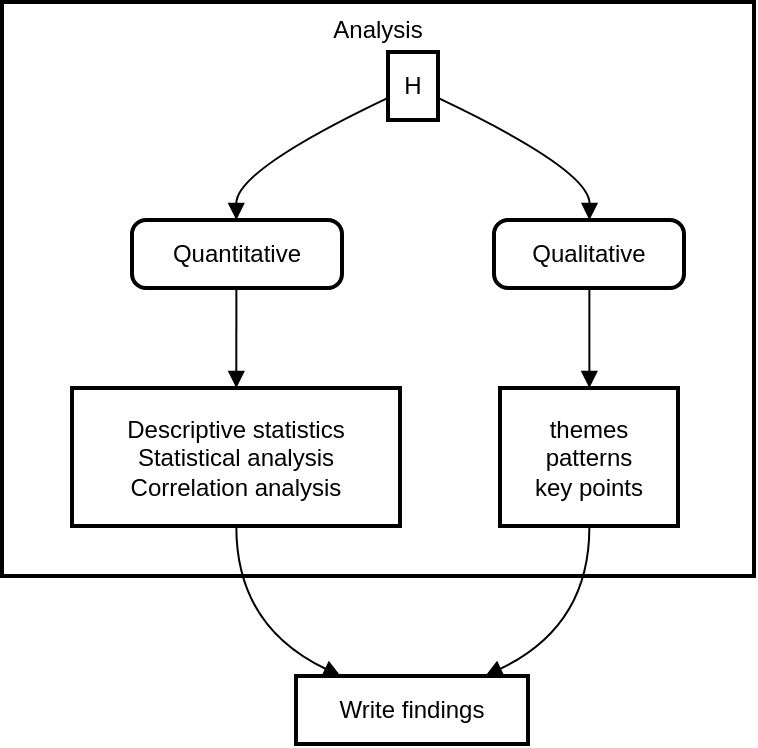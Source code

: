 <mxfile version="24.5.2" type="github">
  <diagram name="Page-1" id="TYvpT0RcBzN1Je5xeBfk">
    <mxGraphModel dx="1434" dy="746" grid="1" gridSize="10" guides="1" tooltips="1" connect="1" arrows="1" fold="1" page="1" pageScale="1" pageWidth="850" pageHeight="1100" math="0" shadow="0">
      <root>
        <mxCell id="0" />
        <mxCell id="1" parent="0" />
        <mxCell id="UtY7ITHLkvf_QjShXUyM-33" value="Analysis" style="whiteSpace=wrap;strokeWidth=2;verticalAlign=top;" vertex="1" parent="1">
          <mxGeometry x="20" y="20" width="376" height="287" as="geometry" />
        </mxCell>
        <mxCell id="UtY7ITHLkvf_QjShXUyM-34" value="Qualitative" style="rounded=1;absoluteArcSize=1;arcSize=14;whiteSpace=wrap;strokeWidth=2;" vertex="1" parent="1">
          <mxGeometry x="266" y="129" width="95" height="34" as="geometry" />
        </mxCell>
        <mxCell id="UtY7ITHLkvf_QjShXUyM-35" value="H" style="whiteSpace=wrap;strokeWidth=2;" vertex="1" parent="1">
          <mxGeometry x="213" y="45" width="25" height="34" as="geometry" />
        </mxCell>
        <mxCell id="UtY7ITHLkvf_QjShXUyM-36" value="Quantitative" style="rounded=1;absoluteArcSize=1;arcSize=14;whiteSpace=wrap;strokeWidth=2;" vertex="1" parent="1">
          <mxGeometry x="85" y="129" width="105" height="34" as="geometry" />
        </mxCell>
        <mxCell id="UtY7ITHLkvf_QjShXUyM-37" value="Descriptive statistics&#xa;            Statistical analysis&#xa;            Correlation analysis" style="whiteSpace=wrap;strokeWidth=2;" vertex="1" parent="1">
          <mxGeometry x="55" y="213" width="164" height="69" as="geometry" />
        </mxCell>
        <mxCell id="UtY7ITHLkvf_QjShXUyM-38" value="themes&#xa;            patterns&#xa;            key points" style="whiteSpace=wrap;strokeWidth=2;" vertex="1" parent="1">
          <mxGeometry x="269" y="213" width="89" height="69" as="geometry" />
        </mxCell>
        <mxCell id="UtY7ITHLkvf_QjShXUyM-39" value="Write findings" style="whiteSpace=wrap;strokeWidth=2;" vertex="1" parent="1">
          <mxGeometry x="167" y="357" width="116" height="34" as="geometry" />
        </mxCell>
        <mxCell id="UtY7ITHLkvf_QjShXUyM-40" value="" style="curved=1;startArrow=none;endArrow=block;exitX=1.007;exitY=0.678;entryX=0.502;entryY=0;rounded=0;" edge="1" parent="1" source="UtY7ITHLkvf_QjShXUyM-35" target="UtY7ITHLkvf_QjShXUyM-34">
          <mxGeometry relative="1" as="geometry">
            <Array as="points">
              <mxPoint x="314" y="104" />
            </Array>
          </mxGeometry>
        </mxCell>
        <mxCell id="UtY7ITHLkvf_QjShXUyM-41" value="" style="curved=1;startArrow=none;endArrow=block;exitX=-0.012;exitY=0.678;entryX=0.497;entryY=0;rounded=0;" edge="1" parent="1" source="UtY7ITHLkvf_QjShXUyM-35" target="UtY7ITHLkvf_QjShXUyM-36">
          <mxGeometry relative="1" as="geometry">
            <Array as="points">
              <mxPoint x="137" y="104" />
            </Array>
          </mxGeometry>
        </mxCell>
        <mxCell id="UtY7ITHLkvf_QjShXUyM-42" value="" style="curved=1;startArrow=none;endArrow=block;exitX=0.497;exitY=1;entryX=0.501;entryY=0;rounded=0;" edge="1" parent="1" source="UtY7ITHLkvf_QjShXUyM-36" target="UtY7ITHLkvf_QjShXUyM-37">
          <mxGeometry relative="1" as="geometry">
            <Array as="points" />
          </mxGeometry>
        </mxCell>
        <mxCell id="UtY7ITHLkvf_QjShXUyM-43" value="" style="curved=1;startArrow=none;endArrow=block;exitX=0.502;exitY=1;entryX=0.502;entryY=0;rounded=0;" edge="1" parent="1" source="UtY7ITHLkvf_QjShXUyM-34" target="UtY7ITHLkvf_QjShXUyM-38">
          <mxGeometry relative="1" as="geometry">
            <Array as="points" />
          </mxGeometry>
        </mxCell>
        <mxCell id="UtY7ITHLkvf_QjShXUyM-44" value="" style="curved=1;startArrow=none;endArrow=block;exitX=0.501;exitY=1.003;entryX=0.196;entryY=0.006;rounded=0;" edge="1" parent="1" source="UtY7ITHLkvf_QjShXUyM-37" target="UtY7ITHLkvf_QjShXUyM-39">
          <mxGeometry relative="1" as="geometry">
            <Array as="points">
              <mxPoint x="137" y="332" />
            </Array>
          </mxGeometry>
        </mxCell>
        <mxCell id="UtY7ITHLkvf_QjShXUyM-45" value="" style="curved=1;startArrow=none;endArrow=block;exitX=0.502;exitY=1.003;entryX=0.812;entryY=0.006;rounded=0;" edge="1" parent="1" source="UtY7ITHLkvf_QjShXUyM-38" target="UtY7ITHLkvf_QjShXUyM-39">
          <mxGeometry relative="1" as="geometry">
            <Array as="points">
              <mxPoint x="314" y="332" />
            </Array>
          </mxGeometry>
        </mxCell>
      </root>
    </mxGraphModel>
  </diagram>
</mxfile>
